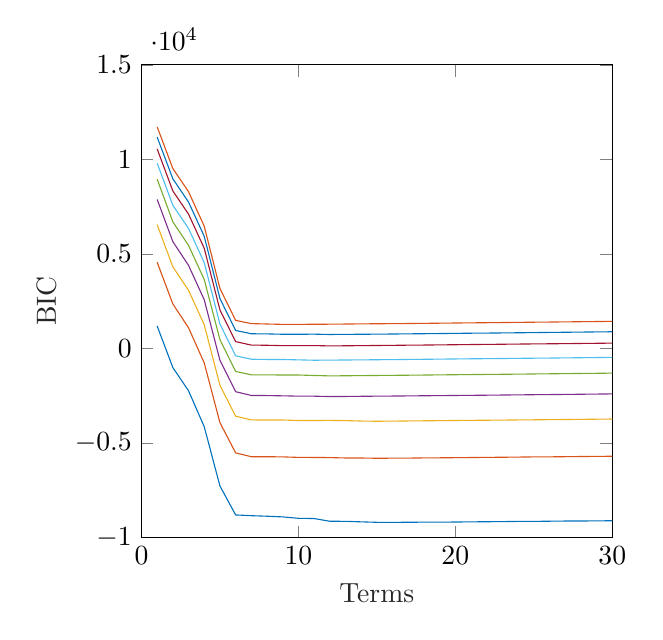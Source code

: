 % This file was created by matlab2tikz.
%
\definecolor{mycolor1}{rgb}{0.0,0.447,0.741}%
\definecolor{mycolor2}{rgb}{0.85,0.325,0.098}%
\definecolor{mycolor3}{rgb}{0.929,0.694,0.125}%
\definecolor{mycolor4}{rgb}{0.494,0.184,0.556}%
\definecolor{mycolor5}{rgb}{0.466,0.674,0.188}%
\definecolor{mycolor6}{rgb}{0.301,0.745,0.933}%
\definecolor{mycolor7}{rgb}{0.635,0.078,0.184}%
%
\begin{tikzpicture}

\begin{axis}[%
width=5.979cm,
height=6cm,
at={(0cm,0cm)},
scale only axis,
xmin=0,
xmax=30,
xlabel style={font=\color{white!15!black}},
xlabel={Terms},
ymin=-10000,
ymax=15000,
ylabel style={font=\color{white!15!black}},
ylabel={BIC},
axis background/.style={fill=white}
]
\addplot [color=mycolor1, forget plot]
  table[row sep=crcr]{%
1	1184.285\\
2	-1016.47\\
3	-2243.794\\
4	-4145.508\\
5	-7281.352\\
6	-8813.294\\
7	-8852.515\\
8	-8880.787\\
9	-8916.638\\
10	-8991.868\\
11	-9003.689\\
12	-9147.688\\
13	-9151.166\\
14	-9178.672\\
15	-9203.241\\
16	-9207.946\\
17	-9198.787\\
18	-9196.191\\
19	-9194.279\\
20	-9188.094\\
21	-9178.935\\
22	-9172.899\\
23	-9165.557\\
24	-9156.398\\
25	-9154.192\\
26	-9145.033\\
27	-9135.874\\
28	-9134.312\\
29	-9127.179\\
30	-9120.315\\
};
\addplot [color=mycolor2, forget plot]
  table[row sep=crcr]{%
1	4559.042\\
2	2349.124\\
3	1089.838\\
4	-771.294\\
5	-3927.187\\
6	-5529.997\\
7	-5731.224\\
8	-5732.455\\
9	-5740.876\\
10	-5767.845\\
11	-5771.795\\
12	-5778.301\\
13	-5799.056\\
14	-5800.751\\
15	-5814.393\\
16	-5809.009\\
17	-5805.355\\
18	-5796.196\\
19	-5789.871\\
20	-5783.06\\
21	-5775.487\\
22	-5766.327\\
23	-5760.709\\
24	-5751.55\\
25	-5742.391\\
26	-5738.934\\
27	-5730.921\\
28	-5721.762\\
29	-5714.478\\
30	-5707.694\\
};
\addplot [color=mycolor3, forget plot]
  table[row sep=crcr]{%
1	6547.317\\
2	4312.438\\
3	3072.414\\
4	1247.346\\
5	-1955.24\\
6	-3587.283\\
7	-3785.289\\
8	-3789.811\\
9	-3791.3\\
10	-3815.168\\
11	-3814.979\\
12	-3811.656\\
13	-3820.51\\
14	-3844.729\\
15	-3855.388\\
16	-3848.649\\
17	-3839.49\\
18	-3831.54\\
19	-3823.771\\
20	-3814.612\\
21	-3807.568\\
22	-3801.198\\
23	-3794.369\\
24	-3786.145\\
25	-3779.009\\
26	-3770.902\\
27	-3763.501\\
28	-3755.775\\
29	-3746.616\\
30	-3737.457\\
};
\addplot [color=mycolor4, forget plot]
  table[row sep=crcr]{%
1	7881.515\\
2	5649.224\\
3	4389.791\\
4	2572.958\\
5	-629.092\\
6	-2292.474\\
7	-2491.205\\
8	-2496.156\\
9	-2510.53\\
10	-2527.326\\
11	-2529.112\\
12	-2548.979\\
13	-2543.758\\
14	-2535.351\\
15	-2527.703\\
16	-2521.896\\
17	-2515.22\\
18	-2506.06\\
19	-2499.821\\
20	-2491.429\\
21	-2484.355\\
22	-2476.829\\
23	-2468.107\\
24	-2459.834\\
25	-2450.675\\
26	-2443.244\\
27	-2435.647\\
28	-2426.488\\
29	-2417.329\\
30	-2408.601\\
};
\addplot [color=mycolor5, forget plot]
  table[row sep=crcr]{%
1	8951.548\\
2	6697.951\\
3	5451.135\\
4	3641.915\\
5	464.988\\
6	-1220.108\\
7	-1398.109\\
8	-1398.483\\
9	-1410.43\\
10	-1409.687\\
11	-1433.234\\
12	-1454.929\\
13	-1448.438\\
14	-1440.306\\
15	-1432.529\\
16	-1426.042\\
17	-1418.919\\
18	-1410.473\\
19	-1401.314\\
20	-1393.045\\
21	-1385.229\\
22	-1378.071\\
23	-1370.236\\
24	-1362.914\\
25	-1353.755\\
26	-1344.595\\
27	-1335.76\\
28	-1326.601\\
29	-1318.297\\
30	-1309.138\\
};
\addplot [color=mycolor6, forget plot]
  table[row sep=crcr]{%
1	9799.212\\
2	7569.858\\
3	6345.969\\
4	4534.512\\
5	1289.416\\
6	-393.367\\
7	-574.764\\
8	-585.823\\
9	-586.813\\
10	-606.832\\
11	-626.553\\
12	-620.931\\
13	-614.147\\
14	-608.158\\
15	-599.892\\
16	-593.305\\
17	-585.119\\
18	-577.084\\
19	-567.925\\
20	-559.379\\
21	-550.22\\
22	-543.439\\
23	-534.753\\
24	-526.307\\
25	-518.974\\
26	-511.712\\
27	-502.553\\
28	-493.394\\
29	-484.442\\
30	-475.282\\
};
\addplot [color=mycolor7, forget plot]
  table[row sep=crcr]{%
1	10555.049\\
2	8330.555\\
3	7102.314\\
4	5295.634\\
5	2035.896\\
6	357.83\\
7	174.907\\
8	165.045\\
9	144.873\\
10	144.97\\
11	149.625\\
12	130.812\\
13	138.284\\
14	146.077\\
15	153.503\\
16	161.105\\
17	170.264\\
18	176.679\\
19	185.368\\
20	194.284\\
21	203.443\\
22	211.3\\
23	219.735\\
24	228.41\\
25	236.927\\
26	243.902\\
27	251.499\\
28	260.659\\
29	269.818\\
30	278.763\\
};
\addplot [color=mycolor1, forget plot]
  table[row sep=crcr]{%
1	11179.353\\
2	8972.937\\
3	7742.412\\
4	5929.334\\
5	2639.895\\
6	949.44\\
7	774.05\\
8	766.667\\
9	748.202\\
10	748.504\\
11	752.521\\
12	735.569\\
13	743.338\\
14	746.911\\
15	753.909\\
16	760.737\\
17	769.896\\
18	776.905\\
19	785.543\\
20	794.484\\
21	803.643\\
22	809.931\\
23	817.993\\
24	826.832\\
25	835.24\\
26	844.399\\
27	853.558\\
28	862.458\\
29	871.617\\
30	880.17\\
};
\addplot [color=mycolor2, forget plot]
  table[row sep=crcr]{%
1	11721.468\\
2	9517.173\\
3	8288.605\\
4	6463.445\\
5	3170.224\\
6	1483.217\\
7	1311.473\\
8	1290.171\\
9	1270.504\\
10	1271.514\\
11	1277.303\\
12	1280.742\\
13	1288.769\\
14	1296.905\\
15	1304.381\\
16	1308.62\\
17	1315.378\\
18	1324.537\\
19	1333.343\\
20	1342.307\\
21	1351.466\\
22	1359.613\\
23	1368.025\\
24	1376.843\\
25	1385.526\\
26	1393.707\\
27	1402.866\\
28	1412.026\\
29	1420.972\\
30	1430.131\\
};
\end{axis}
\end{tikzpicture}%